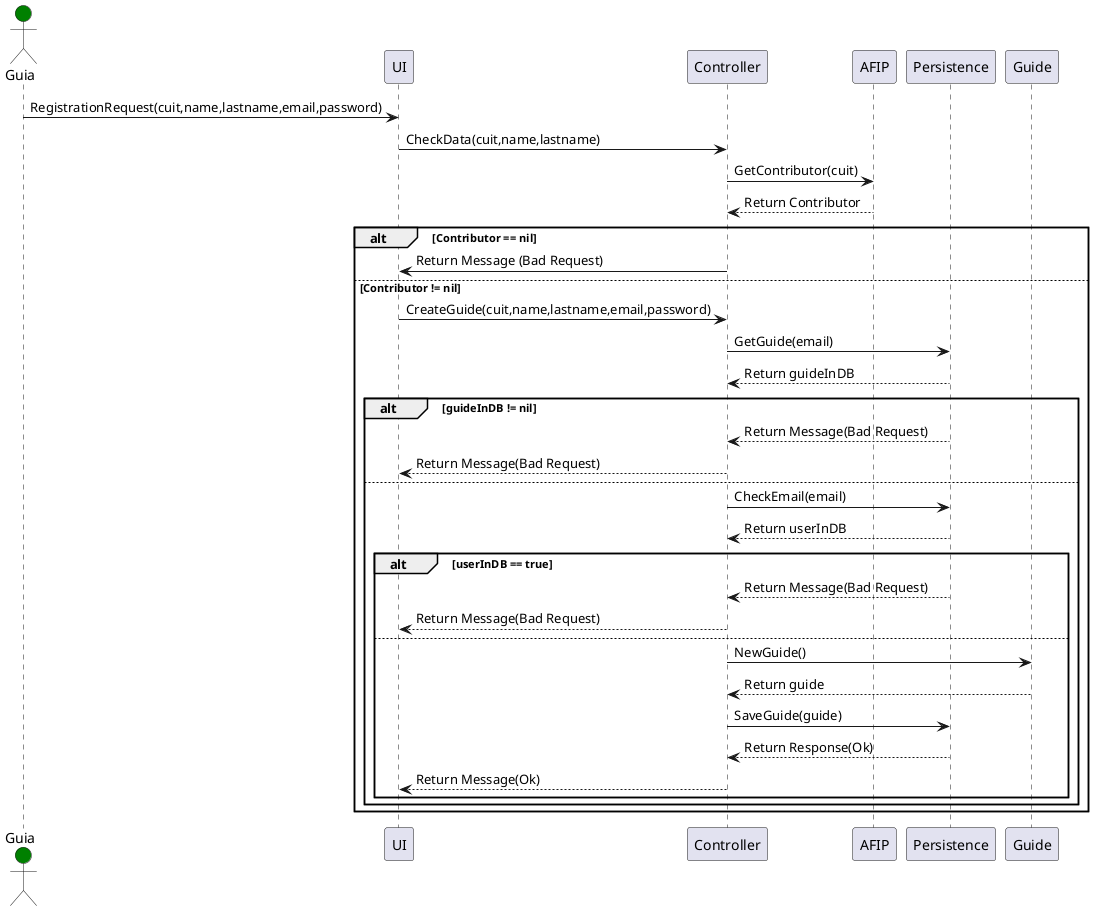 @startuml
actor Guia #green

Guia -> UI: RegistrationRequest(cuit,name,lastname,email,password)
UI -> Controller : CheckData(cuit,name,lastname)

Controller -> AFIP : GetContributor(cuit)
AFIP --> Controller : Return Contributor

alt Contributor == nil
Controller -> UI : Return Message (Bad Request)

else Contributor != nil
UI -> Controller : CreateGuide(cuit,name,lastname,email,password)

Controller -> Persistence: GetGuide(email)
Persistence --> Controller: Return guideInDB
alt guideInDB != nil
Persistence --> Controller: Return Message(Bad Request)
Controller --> UI: Return Message(Bad Request)

else
Controller -> Persistence: CheckEmail(email)
Persistence --> Controller: Return userInDB
alt userInDB == true
Persistence --> Controller: Return Message(Bad Request)
Controller --> UI: Return Message(Bad Request)
else
Controller -> Guide : NewGuide()
Guide --> Controller: Return guide
Controller -> Persistence : SaveGuide(guide)
Persistence -->Controller: Return Response(Ok)

Controller --> UI: Return Message(Ok)
end
end
end
@enduml
